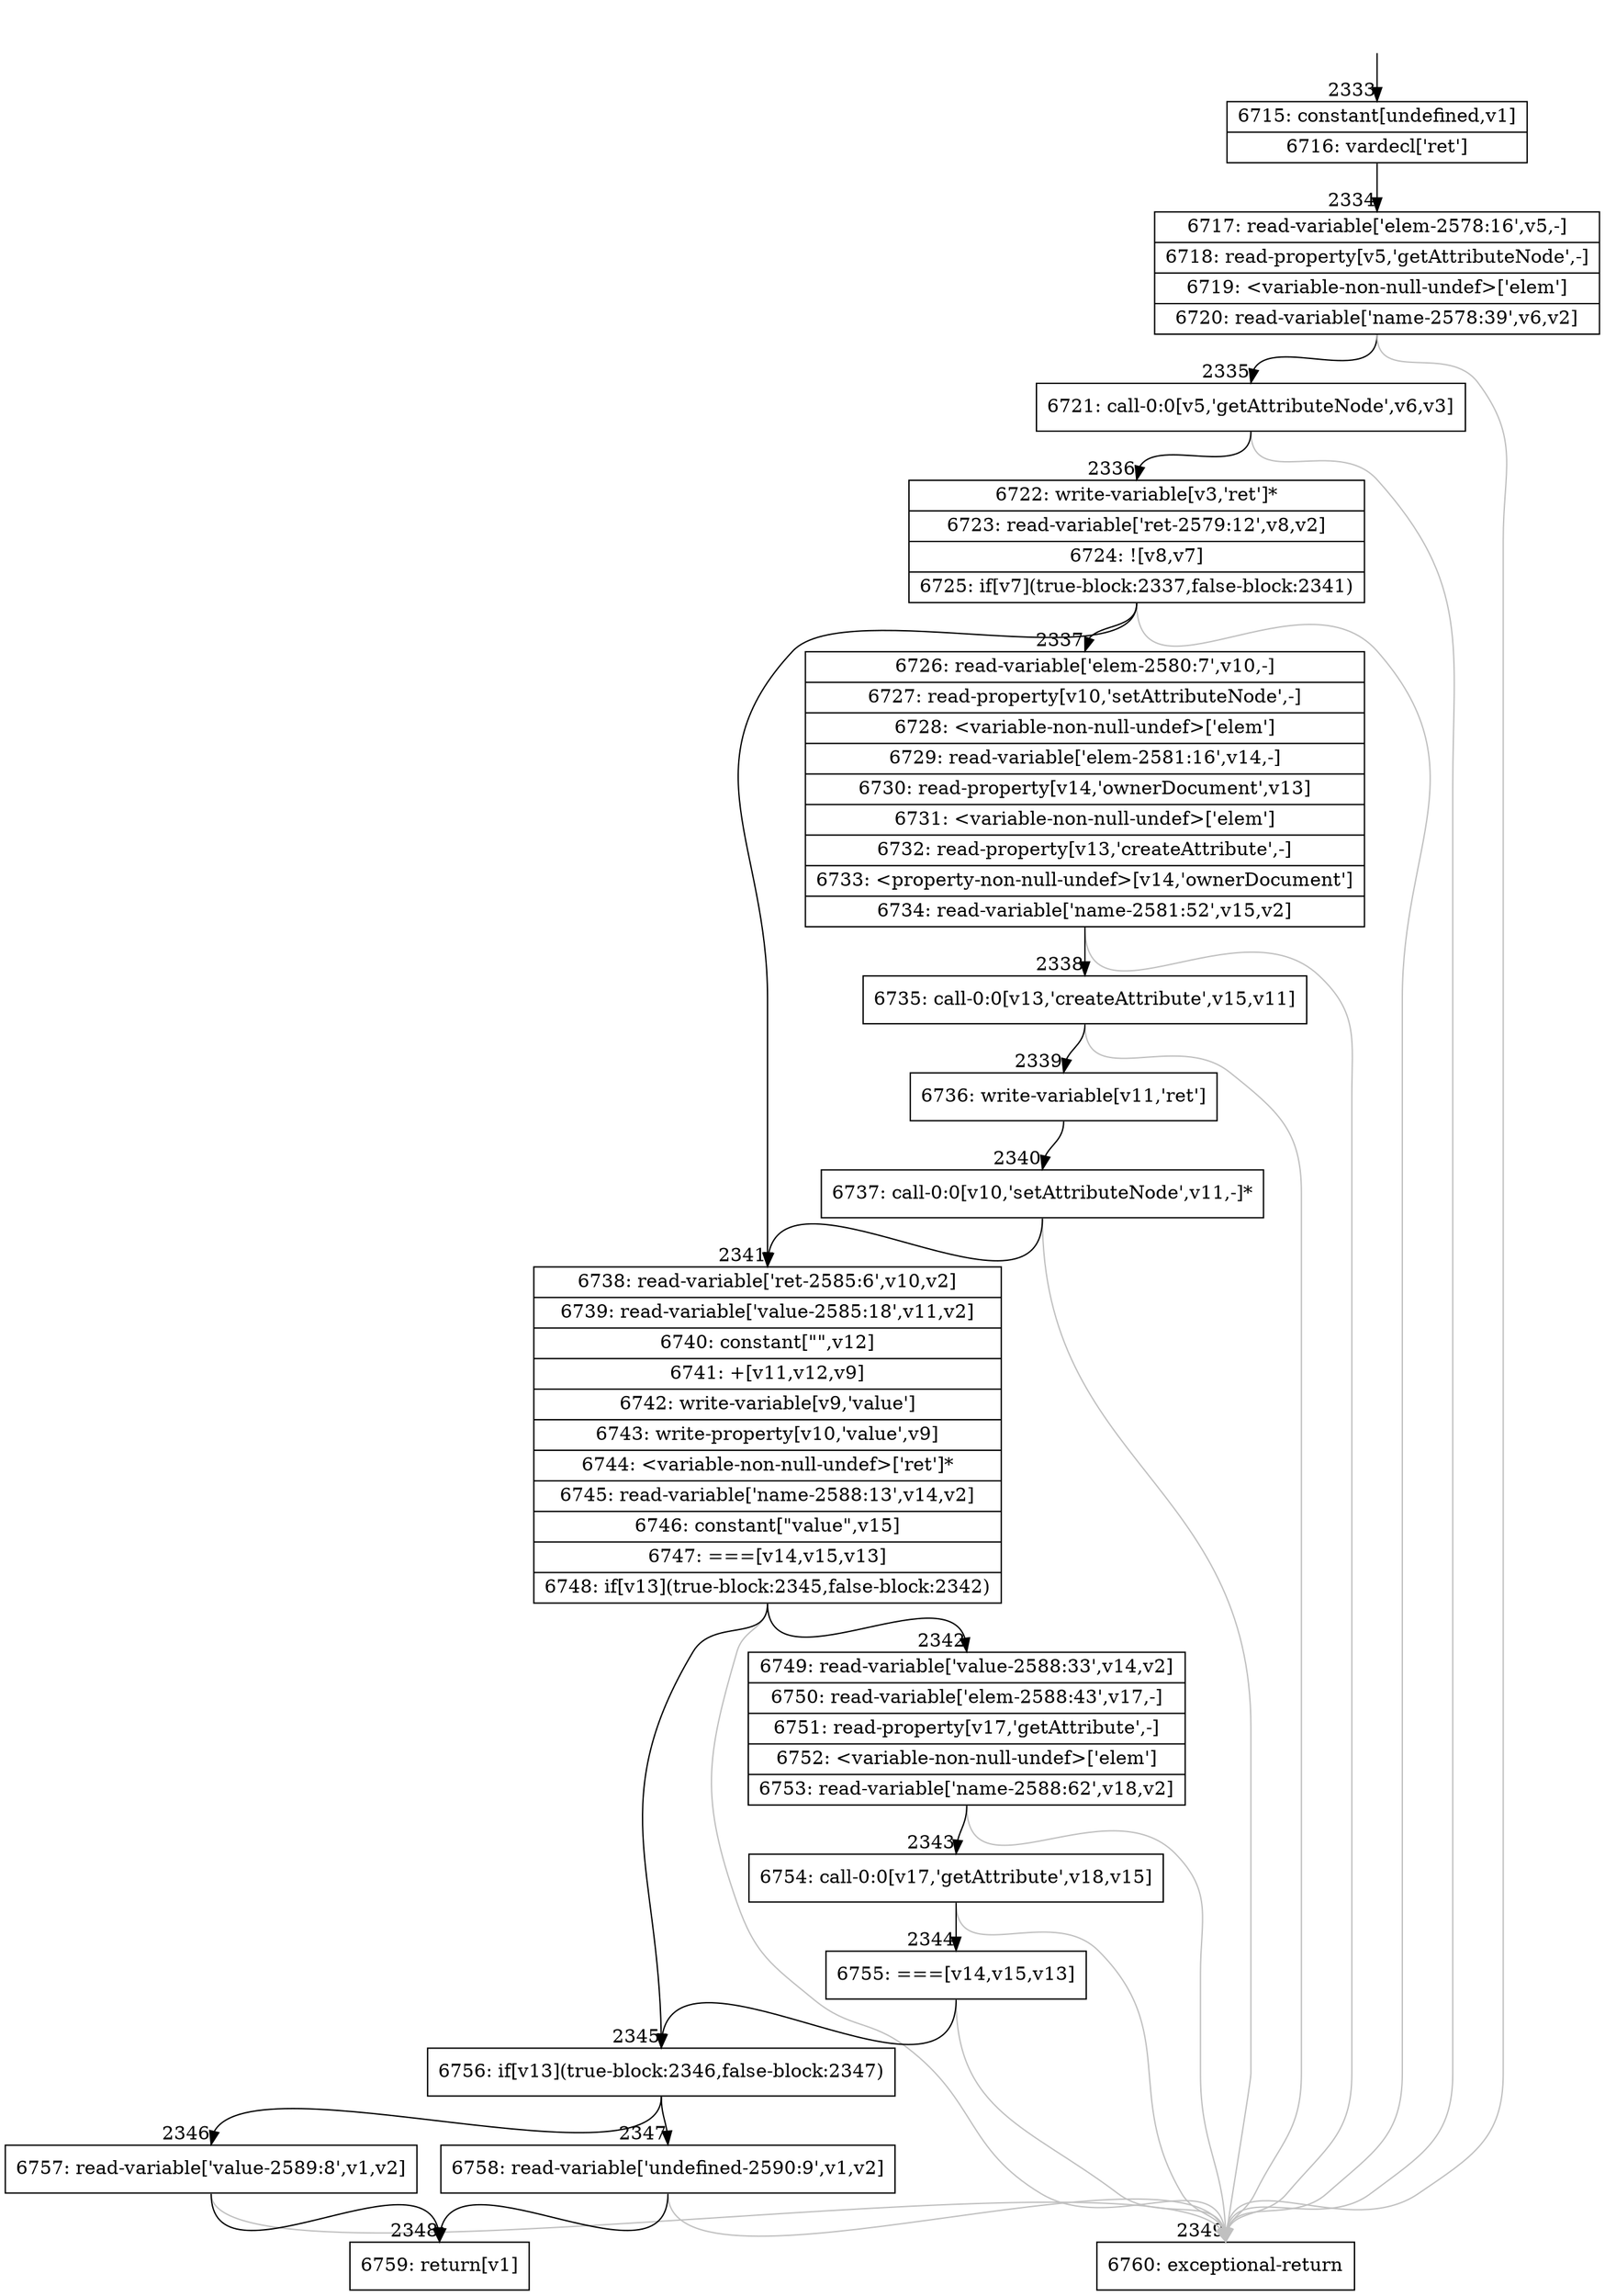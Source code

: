 digraph {
rankdir="TD"
BB_entry154[shape=none,label=""];
BB_entry154 -> BB2333 [tailport=s, headport=n, headlabel="    2333"]
BB2333 [shape=record label="{6715: constant[undefined,v1]|6716: vardecl['ret']}" ] 
BB2333 -> BB2334 [tailport=s, headport=n, headlabel="      2334"]
BB2334 [shape=record label="{6717: read-variable['elem-2578:16',v5,-]|6718: read-property[v5,'getAttributeNode',-]|6719: \<variable-non-null-undef\>['elem']|6720: read-variable['name-2578:39',v6,v2]}" ] 
BB2334 -> BB2335 [tailport=s, headport=n, headlabel="      2335"]
BB2334 -> BB2349 [tailport=s, headport=n, color=gray, headlabel="      2349"]
BB2335 [shape=record label="{6721: call-0:0[v5,'getAttributeNode',v6,v3]}" ] 
BB2335 -> BB2336 [tailport=s, headport=n, headlabel="      2336"]
BB2335 -> BB2349 [tailport=s, headport=n, color=gray]
BB2336 [shape=record label="{6722: write-variable[v3,'ret']*|6723: read-variable['ret-2579:12',v8,v2]|6724: ![v8,v7]|6725: if[v7](true-block:2337,false-block:2341)}" ] 
BB2336 -> BB2337 [tailport=s, headport=n, headlabel="      2337"]
BB2336 -> BB2341 [tailport=s, headport=n, headlabel="      2341"]
BB2336 -> BB2349 [tailport=s, headport=n, color=gray]
BB2337 [shape=record label="{6726: read-variable['elem-2580:7',v10,-]|6727: read-property[v10,'setAttributeNode',-]|6728: \<variable-non-null-undef\>['elem']|6729: read-variable['elem-2581:16',v14,-]|6730: read-property[v14,'ownerDocument',v13]|6731: \<variable-non-null-undef\>['elem']|6732: read-property[v13,'createAttribute',-]|6733: \<property-non-null-undef\>[v14,'ownerDocument']|6734: read-variable['name-2581:52',v15,v2]}" ] 
BB2337 -> BB2338 [tailport=s, headport=n, headlabel="      2338"]
BB2337 -> BB2349 [tailport=s, headport=n, color=gray]
BB2338 [shape=record label="{6735: call-0:0[v13,'createAttribute',v15,v11]}" ] 
BB2338 -> BB2339 [tailport=s, headport=n, headlabel="      2339"]
BB2338 -> BB2349 [tailport=s, headport=n, color=gray]
BB2339 [shape=record label="{6736: write-variable[v11,'ret']}" ] 
BB2339 -> BB2340 [tailport=s, headport=n, headlabel="      2340"]
BB2340 [shape=record label="{6737: call-0:0[v10,'setAttributeNode',v11,-]*}" ] 
BB2340 -> BB2341 [tailport=s, headport=n]
BB2340 -> BB2349 [tailport=s, headport=n, color=gray]
BB2341 [shape=record label="{6738: read-variable['ret-2585:6',v10,v2]|6739: read-variable['value-2585:18',v11,v2]|6740: constant[\"\",v12]|6741: +[v11,v12,v9]|6742: write-variable[v9,'value']|6743: write-property[v10,'value',v9]|6744: \<variable-non-null-undef\>['ret']*|6745: read-variable['name-2588:13',v14,v2]|6746: constant[\"value\",v15]|6747: ===[v14,v15,v13]|6748: if[v13](true-block:2345,false-block:2342)}" ] 
BB2341 -> BB2345 [tailport=s, headport=n, headlabel="      2345"]
BB2341 -> BB2342 [tailport=s, headport=n, headlabel="      2342"]
BB2341 -> BB2349 [tailport=s, headport=n, color=gray]
BB2342 [shape=record label="{6749: read-variable['value-2588:33',v14,v2]|6750: read-variable['elem-2588:43',v17,-]|6751: read-property[v17,'getAttribute',-]|6752: \<variable-non-null-undef\>['elem']|6753: read-variable['name-2588:62',v18,v2]}" ] 
BB2342 -> BB2343 [tailport=s, headport=n, headlabel="      2343"]
BB2342 -> BB2349 [tailport=s, headport=n, color=gray]
BB2343 [shape=record label="{6754: call-0:0[v17,'getAttribute',v18,v15]}" ] 
BB2343 -> BB2344 [tailport=s, headport=n, headlabel="      2344"]
BB2343 -> BB2349 [tailport=s, headport=n, color=gray]
BB2344 [shape=record label="{6755: ===[v14,v15,v13]}" ] 
BB2344 -> BB2345 [tailport=s, headport=n]
BB2344 -> BB2349 [tailport=s, headport=n, color=gray]
BB2345 [shape=record label="{6756: if[v13](true-block:2346,false-block:2347)}" ] 
BB2345 -> BB2346 [tailport=s, headport=n, headlabel="      2346"]
BB2345 -> BB2347 [tailport=s, headport=n, headlabel="      2347"]
BB2346 [shape=record label="{6757: read-variable['value-2589:8',v1,v2]}" ] 
BB2346 -> BB2348 [tailport=s, headport=n, headlabel="      2348"]
BB2346 -> BB2349 [tailport=s, headport=n, color=gray]
BB2347 [shape=record label="{6758: read-variable['undefined-2590:9',v1,v2]}" ] 
BB2347 -> BB2348 [tailport=s, headport=n]
BB2347 -> BB2349 [tailport=s, headport=n, color=gray]
BB2348 [shape=record label="{6759: return[v1]}" ] 
BB2349 [shape=record label="{6760: exceptional-return}" ] 
}
